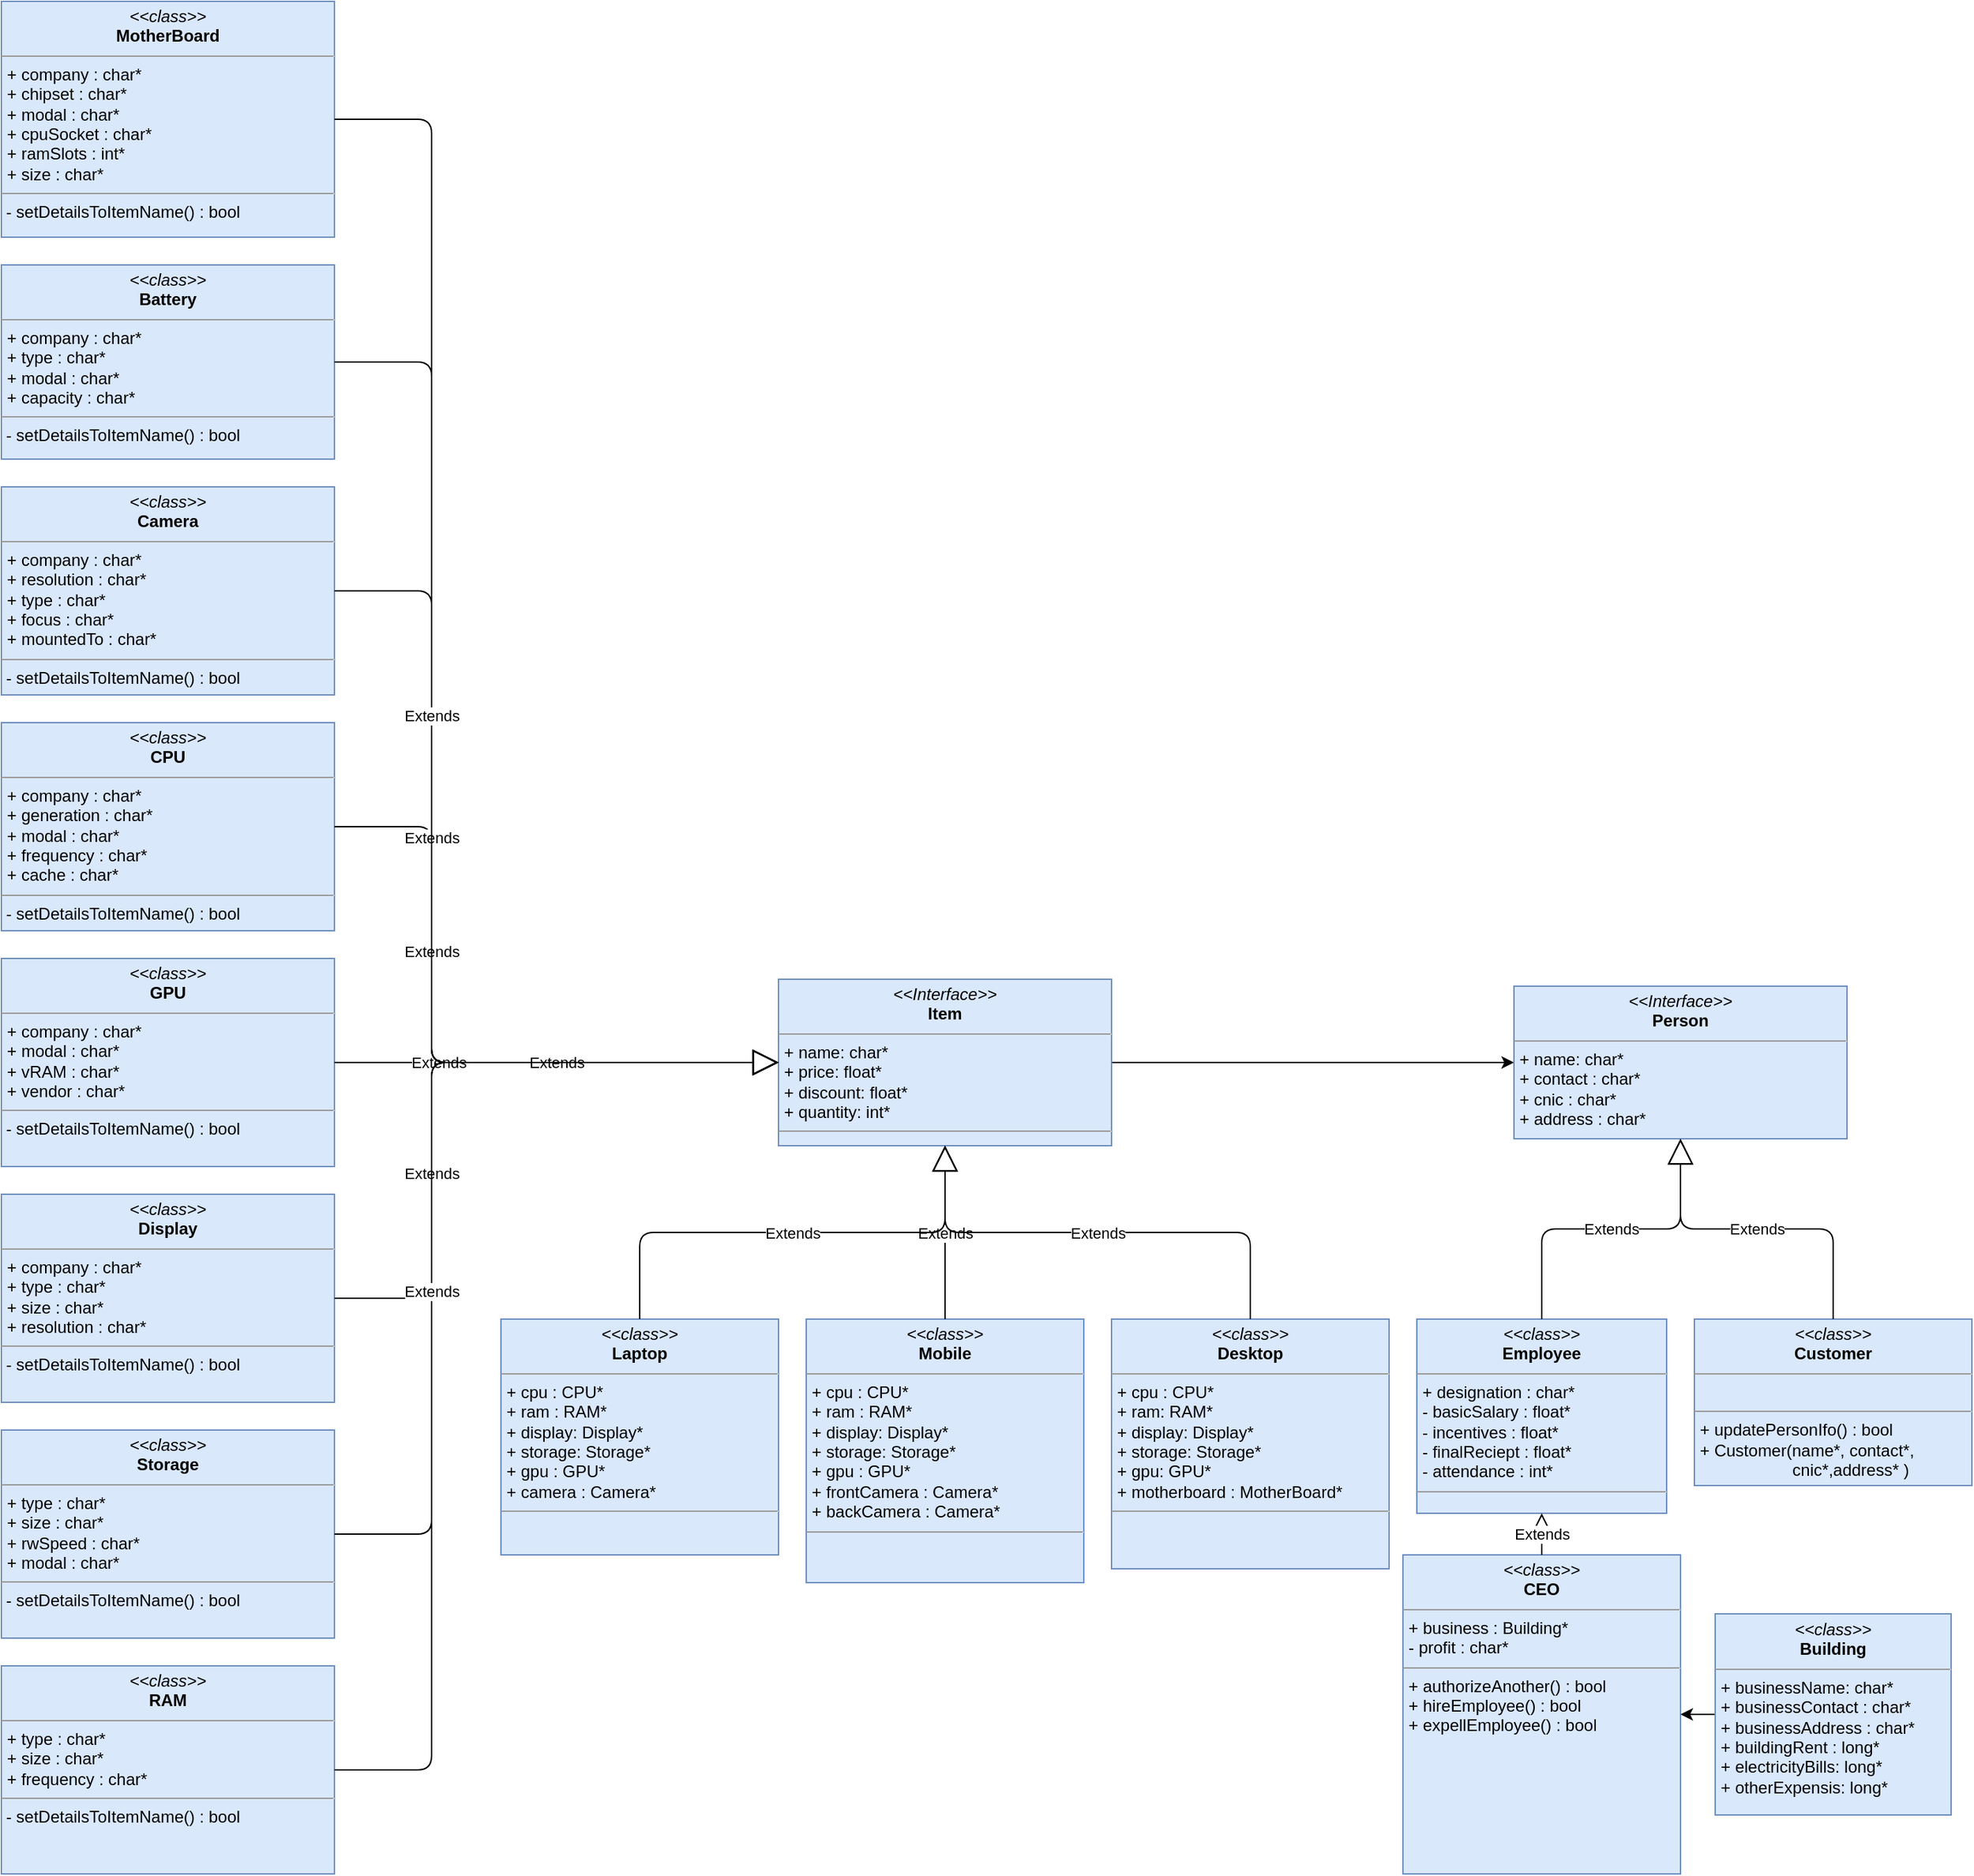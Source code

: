 <mxfile version="14.6.13" type="device"><diagram id="_i9trljm-mDhk97G6Zae" name="Page-1"><mxGraphModel dx="2020" dy="1428" grid="1" gridSize="10" guides="1" tooltips="1" connect="1" arrows="1" fold="1" page="1" pageScale="1" pageWidth="1100" pageHeight="850" math="0" shadow="0"><root><mxCell id="0"/><mxCell id="1" parent="0"/><mxCell id="l5L-TTUha--EH0ooDZq9-26" style="edgeStyle=orthogonalEdgeStyle;rounded=0;orthogonalLoop=1;jettySize=auto;html=1;" parent="1" source="l5L-TTUha--EH0ooDZq9-1" target="l5L-TTUha--EH0ooDZq9-13" edge="1"><mxGeometry relative="1" as="geometry"/></mxCell><mxCell id="l5L-TTUha--EH0ooDZq9-1" value="&lt;p style=&quot;margin: 0px ; margin-top: 4px ; text-align: center&quot;&gt;&lt;i&gt;&amp;lt;&amp;lt;Interface&amp;gt;&amp;gt;&lt;/i&gt;&lt;br&gt;&lt;b&gt;Item&lt;/b&gt;&lt;/p&gt;&lt;hr size=&quot;1&quot;&gt;&lt;p style=&quot;margin: 0px ; margin-left: 4px&quot;&gt;+ name: char*&lt;br&gt;+ price: float*&lt;/p&gt;&lt;p style=&quot;margin: 0px ; margin-left: 4px&quot;&gt;+ discount: float*&lt;/p&gt;&lt;p style=&quot;margin: 0px ; margin-left: 4px&quot;&gt;+ quantity: int*&lt;/p&gt;&lt;hr size=&quot;1&quot;&gt;" style="verticalAlign=top;align=left;overflow=fill;fontSize=12;fontFamily=Helvetica;html=1;fillColor=#dae8fc;strokeColor=#6c8ebf;" parent="1" vertex="1"><mxGeometry x="210" y="195" width="240" height="120" as="geometry"/></mxCell><mxCell id="l5L-TTUha--EH0ooDZq9-2" value="&lt;p style=&quot;margin: 0px ; margin-top: 4px ; text-align: center&quot;&gt;&lt;i&gt;&amp;lt;&amp;lt;class&amp;gt;&amp;gt;&lt;/i&gt;&lt;br&gt;&lt;b&gt;Laptop&lt;/b&gt;&lt;/p&gt;&lt;hr size=&quot;1&quot;&gt;&lt;p style=&quot;margin: 0px ; margin-left: 4px&quot;&gt;+ cpu : CPU*&lt;/p&gt;&lt;p style=&quot;margin: 0px ; margin-left: 4px&quot;&gt;+ ram : RAM*&lt;/p&gt;&lt;p style=&quot;margin: 0px ; margin-left: 4px&quot;&gt;+ display: Display*&lt;/p&gt;&lt;p style=&quot;margin: 0px ; margin-left: 4px&quot;&gt;+ storage: Storage*&lt;/p&gt;&lt;p style=&quot;margin: 0px ; margin-left: 4px&quot;&gt;+ gpu : GPU*&lt;/p&gt;&lt;p style=&quot;margin: 0px ; margin-left: 4px&quot;&gt;+ camera : Camera*&lt;/p&gt;&lt;hr size=&quot;1&quot;&gt;&lt;p style=&quot;margin: 0px ; margin-left: 4px&quot;&gt;&lt;br&gt;&lt;/p&gt;" style="verticalAlign=top;align=left;overflow=fill;fontSize=12;fontFamily=Helvetica;html=1;fillColor=#dae8fc;strokeColor=#6c8ebf;" parent="1" vertex="1"><mxGeometry x="10" y="440" width="200" height="170" as="geometry"/></mxCell><mxCell id="l5L-TTUha--EH0ooDZq9-6" value="&lt;p style=&quot;margin: 0px ; margin-top: 4px ; text-align: center&quot;&gt;&lt;i&gt;&amp;lt;&amp;lt;class&amp;gt;&amp;gt;&lt;/i&gt;&lt;br&gt;&lt;b&gt;Desktop&lt;/b&gt;&lt;/p&gt;&lt;hr size=&quot;1&quot;&gt;&lt;p style=&quot;margin: 0px ; margin-left: 4px&quot;&gt;+ cpu : CPU*&lt;br&gt;&lt;/p&gt;&lt;p style=&quot;margin: 0px ; margin-left: 4px&quot;&gt;+ ram: RAM*&lt;/p&gt;&lt;p style=&quot;margin: 0px ; margin-left: 4px&quot;&gt;+ display: Display*&lt;/p&gt;&lt;p style=&quot;margin: 0px ; margin-left: 4px&quot;&gt;+ storage: Storage*&lt;/p&gt;&lt;p style=&quot;margin: 0px ; margin-left: 4px&quot;&gt;+ gpu: GPU*&lt;/p&gt;&lt;p style=&quot;margin: 0px ; margin-left: 4px&quot;&gt;+ motherboard : MotherBoard*&lt;/p&gt;&lt;hr size=&quot;1&quot;&gt;&lt;p style=&quot;margin: 0px 0px 0px 4px&quot;&gt;&amp;nbsp;&lt;/p&gt;" style="verticalAlign=top;align=left;overflow=fill;fontSize=12;fontFamily=Helvetica;html=1;fillColor=#dae8fc;strokeColor=#6c8ebf;" parent="1" vertex="1"><mxGeometry x="450" y="440" width="200" height="180" as="geometry"/></mxCell><mxCell id="l5L-TTUha--EH0ooDZq9-7" value="&lt;p style=&quot;margin: 0px ; margin-top: 4px ; text-align: center&quot;&gt;&lt;i&gt;&amp;lt;&amp;lt;class&amp;gt;&amp;gt;&lt;/i&gt;&lt;br&gt;&lt;b&gt;Mobile&lt;/b&gt;&lt;/p&gt;&lt;hr size=&quot;1&quot;&gt;&lt;p style=&quot;margin: 0px ; margin-left: 4px&quot;&gt;+ cpu : CPU*&lt;br&gt;&lt;/p&gt;&lt;p style=&quot;margin: 0px ; margin-left: 4px&quot;&gt;+ ram : RAM*&lt;/p&gt;&lt;p style=&quot;margin: 0px ; margin-left: 4px&quot;&gt;+ display: Display*&lt;/p&gt;&lt;p style=&quot;margin: 0px ; margin-left: 4px&quot;&gt;+ storage: Storage*&lt;/p&gt;&lt;p style=&quot;margin: 0px ; margin-left: 4px&quot;&gt;+ gpu : GPU*&lt;/p&gt;&lt;p style=&quot;margin: 0px ; margin-left: 4px&quot;&gt;+ frontCamera : Camera*&lt;/p&gt;&lt;p style=&quot;margin: 0px ; margin-left: 4px&quot;&gt;+ backCamera : Camera*&lt;/p&gt;&lt;hr size=&quot;1&quot;&gt;&lt;p style=&quot;margin: 0px 0px 0px 4px&quot;&gt;&lt;br&gt;&lt;/p&gt;" style="verticalAlign=top;align=left;overflow=fill;fontSize=12;fontFamily=Helvetica;html=1;fillColor=#dae8fc;strokeColor=#6c8ebf;" parent="1" vertex="1"><mxGeometry x="230" y="440" width="200" height="190" as="geometry"/></mxCell><mxCell id="l5L-TTUha--EH0ooDZq9-13" value="&lt;p style=&quot;margin: 0px ; margin-top: 4px ; text-align: center&quot;&gt;&lt;i&gt;&amp;lt;&amp;lt;Interface&amp;gt;&amp;gt;&lt;/i&gt;&lt;br&gt;&lt;b&gt;Person&lt;/b&gt;&lt;/p&gt;&lt;hr size=&quot;1&quot;&gt;&lt;p style=&quot;margin: 0px ; margin-left: 4px&quot;&gt;+ name: char*&lt;br&gt;+ contact : char*&lt;/p&gt;&lt;p style=&quot;margin: 0px ; margin-left: 4px&quot;&gt;+ cnic : char*&lt;/p&gt;&lt;p style=&quot;margin: 0px ; margin-left: 4px&quot;&gt;+ address : char*&lt;/p&gt;" style="verticalAlign=top;align=left;overflow=fill;fontSize=12;fontFamily=Helvetica;html=1;fillColor=#dae8fc;strokeColor=#6c8ebf;" parent="1" vertex="1"><mxGeometry x="740" y="200" width="240" height="110" as="geometry"/></mxCell><mxCell id="l5L-TTUha--EH0ooDZq9-14" value="Extends" style="endArrow=block;endSize=16;endFill=0;html=1;" parent="1" source="l5L-TTUha--EH0ooDZq9-7" target="l5L-TTUha--EH0ooDZq9-1" edge="1"><mxGeometry width="160" relative="1" as="geometry"><mxPoint x="460" y="370" as="sourcePoint"/><mxPoint x="580" y="345" as="targetPoint"/></mxGeometry></mxCell><mxCell id="l5L-TTUha--EH0ooDZq9-15" value="Extends" style="endArrow=block;endSize=16;endFill=0;html=1;edgeStyle=orthogonalEdgeStyle;" parent="1" source="l5L-TTUha--EH0ooDZq9-6" target="l5L-TTUha--EH0ooDZq9-1" edge="1"><mxGeometry width="160" relative="1" as="geometry"><mxPoint x="460" y="370" as="sourcePoint"/><mxPoint x="620" y="370" as="targetPoint"/></mxGeometry></mxCell><mxCell id="l5L-TTUha--EH0ooDZq9-16" value="Extends" style="endArrow=block;endSize=16;endFill=0;html=1;edgeStyle=elbowEdgeStyle;elbow=vertical;" parent="1" source="l5L-TTUha--EH0ooDZq9-2" target="l5L-TTUha--EH0ooDZq9-1" edge="1"><mxGeometry width="160" relative="1" as="geometry"><mxPoint x="460" y="515.909" as="sourcePoint"/><mxPoint x="381.017" y="410" as="targetPoint"/></mxGeometry></mxCell><mxCell id="l5L-TTUha--EH0ooDZq9-18" value="&lt;p style=&quot;margin: 0px ; margin-top: 4px ; text-align: center&quot;&gt;&lt;i&gt;&amp;lt;&amp;lt;class&amp;gt;&amp;gt;&lt;/i&gt;&lt;br&gt;&lt;b&gt;Employee&lt;/b&gt;&lt;/p&gt;&lt;hr size=&quot;1&quot;&gt;&lt;p style=&quot;margin: 0px ; margin-left: 4px&quot;&gt;+ designation : char*&lt;br&gt;&lt;/p&gt;&lt;p style=&quot;margin: 0px ; margin-left: 4px&quot;&gt;- basicSalary : float*&lt;/p&gt;&lt;p style=&quot;margin: 0px ; margin-left: 4px&quot;&gt;- incentives : float*&lt;/p&gt;&lt;p style=&quot;margin: 0px ; margin-left: 4px&quot;&gt;- finalReciept : float*&lt;/p&gt;&lt;p style=&quot;margin: 0px ; margin-left: 4px&quot;&gt;- attendance : int*&lt;/p&gt;&lt;hr size=&quot;1&quot;&gt;&lt;p style=&quot;margin: 0px ; margin-left: 4px&quot;&gt;&lt;br&gt;&lt;/p&gt;" style="verticalAlign=top;align=left;overflow=fill;fontSize=12;fontFamily=Helvetica;html=1;fillColor=#dae8fc;strokeColor=#6c8ebf;" parent="1" vertex="1"><mxGeometry x="670" y="440" width="180" height="140" as="geometry"/></mxCell><mxCell id="l5L-TTUha--EH0ooDZq9-19" value="Extends" style="endArrow=block;endSize=16;endFill=0;html=1;edgeStyle=orthogonalEdgeStyle;" parent="1" source="l5L-TTUha--EH0ooDZq9-18" target="l5L-TTUha--EH0ooDZq9-13" edge="1"><mxGeometry width="160" relative="1" as="geometry"><mxPoint x="560" y="450" as="sourcePoint"/><mxPoint x="340" y="370" as="targetPoint"/></mxGeometry></mxCell><mxCell id="l5L-TTUha--EH0ooDZq9-20" value="&lt;p style=&quot;margin: 0px ; margin-top: 4px ; text-align: center&quot;&gt;&lt;i&gt;&amp;lt;&amp;lt;class&amp;gt;&amp;gt;&lt;/i&gt;&lt;br&gt;&lt;b&gt;Customer&lt;/b&gt;&lt;/p&gt;&lt;hr size=&quot;1&quot;&gt;&lt;p style=&quot;margin: 0px ; margin-left: 4px&quot;&gt;&lt;br&gt;&lt;/p&gt;&lt;hr size=&quot;1&quot;&gt;&lt;p style=&quot;margin: 0px ; margin-left: 4px&quot;&gt;+ updatePersonIfo() : bool&lt;/p&gt;&lt;p style=&quot;margin: 0px ; margin-left: 4px&quot;&gt;+ Customer(name*, contact*,&amp;nbsp;&lt;/p&gt;&lt;p style=&quot;margin: 0px ; margin-left: 4px&quot;&gt;&amp;nbsp; &amp;nbsp; &amp;nbsp; &amp;nbsp; &amp;nbsp; &amp;nbsp; &amp;nbsp; &amp;nbsp; &amp;nbsp; &amp;nbsp; cnic*,address* )&lt;/p&gt;" style="verticalAlign=top;align=left;overflow=fill;fontSize=12;fontFamily=Helvetica;html=1;fillColor=#dae8fc;strokeColor=#6c8ebf;" parent="1" vertex="1"><mxGeometry x="870" y="440" width="200" height="120" as="geometry"/></mxCell><mxCell id="l5L-TTUha--EH0ooDZq9-21" value="Extends" style="endArrow=block;endSize=16;endFill=0;html=1;edgeStyle=orthogonalEdgeStyle;" parent="1" source="l5L-TTUha--EH0ooDZq9-20" target="l5L-TTUha--EH0ooDZq9-13" edge="1"><mxGeometry width="160" relative="1" as="geometry"><mxPoint x="780" y="450" as="sourcePoint"/><mxPoint x="980" y="370" as="targetPoint"/></mxGeometry></mxCell><mxCell id="l5L-TTUha--EH0ooDZq9-22" value="&lt;p style=&quot;margin: 0px ; margin-top: 4px ; text-align: center&quot;&gt;&lt;i&gt;&amp;lt;&amp;lt;class&amp;gt;&amp;gt;&lt;/i&gt;&lt;br&gt;&lt;b&gt;CEO&lt;/b&gt;&lt;/p&gt;&lt;hr size=&quot;1&quot;&gt;&lt;p style=&quot;margin: 0px ; margin-left: 4px&quot;&gt;+ business : Building*&lt;/p&gt;&lt;p style=&quot;margin: 0px ; margin-left: 4px&quot;&gt;- profit : char*&lt;/p&gt;&lt;hr size=&quot;1&quot;&gt;&lt;p style=&quot;margin: 0px ; margin-left: 4px&quot;&gt;+ authorizeAnother() : bool&lt;/p&gt;&lt;p style=&quot;margin: 0px ; margin-left: 4px&quot;&gt;+ hireEmployee() : bool&lt;/p&gt;&lt;p style=&quot;margin: 0px ; margin-left: 4px&quot;&gt;+ expellEmployee() : bool&lt;/p&gt;" style="verticalAlign=top;align=left;overflow=fill;fontSize=12;fontFamily=Helvetica;html=1;fillColor=#dae8fc;strokeColor=#6c8ebf;" parent="1" vertex="1"><mxGeometry x="660" y="610" width="200" height="230" as="geometry"/></mxCell><mxCell id="l5L-TTUha--EH0ooDZq9-23" value="Extends" style="endArrow=block;endSize=16;endFill=0;html=1;edgeStyle=orthogonalEdgeStyle;" parent="1" source="l5L-TTUha--EH0ooDZq9-22" target="l5L-TTUha--EH0ooDZq9-18" edge="1"><mxGeometry width="160" relative="1" as="geometry"><mxPoint x="890" y="580" as="sourcePoint"/><mxPoint x="980" y="370" as="targetPoint"/></mxGeometry></mxCell><mxCell id="l5L-TTUha--EH0ooDZq9-25" style="edgeStyle=orthogonalEdgeStyle;rounded=0;orthogonalLoop=1;jettySize=auto;html=1;" parent="1" source="l5L-TTUha--EH0ooDZq9-24" target="l5L-TTUha--EH0ooDZq9-22" edge="1"><mxGeometry relative="1" as="geometry"/></mxCell><mxCell id="l5L-TTUha--EH0ooDZq9-24" value="&lt;p style=&quot;margin: 0px ; margin-top: 4px ; text-align: center&quot;&gt;&lt;i&gt;&amp;lt;&amp;lt;class&amp;gt;&amp;gt;&lt;/i&gt;&lt;br&gt;&lt;b&gt;Building&lt;/b&gt;&lt;/p&gt;&lt;hr size=&quot;1&quot;&gt;&lt;p style=&quot;margin: 0px ; margin-left: 4px&quot;&gt;+ businessName: char*&lt;br&gt;+ businessContact : char*&lt;/p&gt;&lt;p style=&quot;margin: 0px ; margin-left: 4px&quot;&gt;+ businessAddress : char*&lt;/p&gt;&lt;p style=&quot;margin: 0px ; margin-left: 4px&quot;&gt;+ buildingRent : long*&lt;/p&gt;&lt;p style=&quot;margin: 0px ; margin-left: 4px&quot;&gt;+ electricityBills: long*&lt;/p&gt;&lt;p style=&quot;margin: 0px ; margin-left: 4px&quot;&gt;+ otherExpensis: long*&lt;/p&gt;" style="verticalAlign=top;align=left;overflow=fill;fontSize=12;fontFamily=Helvetica;html=1;fillColor=#dae8fc;strokeColor=#6c8ebf;" parent="1" vertex="1"><mxGeometry x="885" y="652.5" width="170" height="145" as="geometry"/></mxCell><mxCell id="4iBAyIgaBosW6M_14Do5-1" value="&lt;p style=&quot;margin: 0px ; margin-top: 4px ; text-align: center&quot;&gt;&lt;i&gt;&amp;lt;&amp;lt;class&amp;gt;&amp;gt;&lt;/i&gt;&lt;br&gt;&lt;b&gt;CPU&lt;/b&gt;&lt;/p&gt;&lt;hr size=&quot;1&quot;&gt;&lt;p style=&quot;margin: 0px ; margin-left: 4px&quot;&gt;&lt;span&gt;+ company : char*&lt;/span&gt;&lt;br&gt;&lt;/p&gt;&lt;p style=&quot;margin: 0px ; margin-left: 4px&quot;&gt;+ generation : char*&lt;/p&gt;&lt;p style=&quot;margin: 0px ; margin-left: 4px&quot;&gt;+ modal : char*&lt;/p&gt;&lt;p style=&quot;margin: 0px ; margin-left: 4px&quot;&gt;+ frequency : char*&lt;/p&gt;&lt;p style=&quot;margin: 0px ; margin-left: 4px&quot;&gt;+ cache : char*&lt;/p&gt;&lt;hr size=&quot;1&quot;&gt;&amp;nbsp;- setDetailsToItemName() : bool" style="verticalAlign=top;align=left;overflow=fill;fontSize=12;fontFamily=Helvetica;html=1;fillColor=#dae8fc;strokeColor=#6c8ebf;" vertex="1" parent="1"><mxGeometry x="-350" y="10" width="240" height="150" as="geometry"/></mxCell><mxCell id="4iBAyIgaBosW6M_14Do5-3" value="&lt;p style=&quot;margin: 0px ; margin-top: 4px ; text-align: center&quot;&gt;&lt;i&gt;&amp;lt;&amp;lt;class&amp;gt;&amp;gt;&lt;/i&gt;&lt;br&gt;&lt;b&gt;GPU&lt;/b&gt;&lt;/p&gt;&lt;hr size=&quot;1&quot;&gt;&lt;p style=&quot;margin: 0px ; margin-left: 4px&quot;&gt;&lt;span&gt;+ company : char*&lt;/span&gt;&lt;/p&gt;&lt;p style=&quot;margin: 0px ; margin-left: 4px&quot;&gt;+ modal : char*&lt;/p&gt;&lt;p style=&quot;margin: 0px ; margin-left: 4px&quot;&gt;+ vRAM : char*&lt;br&gt;&lt;/p&gt;&lt;p style=&quot;margin: 0px ; margin-left: 4px&quot;&gt;+ vendor : char*&lt;/p&gt;&lt;hr size=&quot;1&quot;&gt;&amp;nbsp;- setDetailsToItemName() : bool" style="verticalAlign=top;align=left;overflow=fill;fontSize=12;fontFamily=Helvetica;html=1;fillColor=#dae8fc;strokeColor=#6c8ebf;" vertex="1" parent="1"><mxGeometry x="-350" y="180" width="240" height="150" as="geometry"/></mxCell><mxCell id="4iBAyIgaBosW6M_14Do5-4" value="&lt;p style=&quot;margin: 0px ; margin-top: 4px ; text-align: center&quot;&gt;&lt;i&gt;&amp;lt;&amp;lt;class&amp;gt;&amp;gt;&lt;/i&gt;&lt;br&gt;&lt;b&gt;Display&lt;/b&gt;&lt;/p&gt;&lt;hr size=&quot;1&quot;&gt;&lt;p style=&quot;margin: 0px ; margin-left: 4px&quot;&gt;&lt;span&gt;+ company : char*&lt;/span&gt;&lt;/p&gt;&lt;p style=&quot;margin: 0px ; margin-left: 4px&quot;&gt;+ type : char*&lt;/p&gt;&lt;p style=&quot;margin: 0px ; margin-left: 4px&quot;&gt;+ size : char*&lt;br&gt;&lt;/p&gt;&lt;p style=&quot;margin: 0px ; margin-left: 4px&quot;&gt;+ resolution : char*&lt;/p&gt;&lt;hr size=&quot;1&quot;&gt;&amp;nbsp;- setDetailsToItemName() : bool" style="verticalAlign=top;align=left;overflow=fill;fontSize=12;fontFamily=Helvetica;html=1;fillColor=#dae8fc;strokeColor=#6c8ebf;" vertex="1" parent="1"><mxGeometry x="-350" y="350" width="240" height="150" as="geometry"/></mxCell><mxCell id="4iBAyIgaBosW6M_14Do5-5" value="&lt;p style=&quot;margin: 0px ; margin-top: 4px ; text-align: center&quot;&gt;&lt;i&gt;&amp;lt;&amp;lt;class&amp;gt;&amp;gt;&lt;/i&gt;&lt;br&gt;&lt;b&gt;Storage&lt;/b&gt;&lt;/p&gt;&lt;hr size=&quot;1&quot;&gt;&lt;p style=&quot;margin: 0px ; margin-left: 4px&quot;&gt;&lt;span&gt;+ type : char*&lt;/span&gt;&lt;br&gt;&lt;/p&gt;&lt;p style=&quot;margin: 0px ; margin-left: 4px&quot;&gt;+ size : char*&lt;br&gt;&lt;/p&gt;&lt;p style=&quot;margin: 0px ; margin-left: 4px&quot;&gt;+ rwSpeed : char*&lt;/p&gt;&lt;p style=&quot;margin: 0px ; margin-left: 4px&quot;&gt;+ modal : char*&lt;/p&gt;&lt;hr size=&quot;1&quot;&gt;&amp;nbsp;- setDetailsToItemName() : bool" style="verticalAlign=top;align=left;overflow=fill;fontSize=12;fontFamily=Helvetica;html=1;fillColor=#dae8fc;strokeColor=#6c8ebf;" vertex="1" parent="1"><mxGeometry x="-350" y="520" width="240" height="150" as="geometry"/></mxCell><mxCell id="4iBAyIgaBosW6M_14Do5-6" value="&lt;p style=&quot;margin: 0px ; margin-top: 4px ; text-align: center&quot;&gt;&lt;i&gt;&amp;lt;&amp;lt;class&amp;gt;&amp;gt;&lt;/i&gt;&lt;br&gt;&lt;b&gt;RAM&lt;/b&gt;&lt;/p&gt;&lt;hr size=&quot;1&quot;&gt;&lt;p style=&quot;margin: 0px ; margin-left: 4px&quot;&gt;&lt;span&gt;+ type : char*&lt;/span&gt;&lt;br&gt;&lt;/p&gt;&lt;p style=&quot;margin: 0px ; margin-left: 4px&quot;&gt;+ size : char*&lt;br&gt;&lt;/p&gt;&lt;p style=&quot;margin: 0px ; margin-left: 4px&quot;&gt;+ frequency : char*&lt;/p&gt;&lt;hr size=&quot;1&quot;&gt;&amp;nbsp;- setDetailsToItemName() : bool" style="verticalAlign=top;align=left;overflow=fill;fontSize=12;fontFamily=Helvetica;html=1;fillColor=#dae8fc;strokeColor=#6c8ebf;" vertex="1" parent="1"><mxGeometry x="-350" y="690" width="240" height="150" as="geometry"/></mxCell><mxCell id="4iBAyIgaBosW6M_14Do5-7" value="Extends" style="endArrow=block;endSize=16;endFill=0;html=1;edgeStyle=elbowEdgeStyle;" edge="1" parent="1" source="4iBAyIgaBosW6M_14Do5-1" target="l5L-TTUha--EH0ooDZq9-1"><mxGeometry width="160" relative="1" as="geometry"><mxPoint x="-60" y="305" as="sourcePoint"/><mxPoint x="160" y="175" as="targetPoint"/><Array as="points"><mxPoint x="-40" y="170"/></Array></mxGeometry></mxCell><mxCell id="4iBAyIgaBosW6M_14Do5-8" value="Extends" style="endArrow=block;endSize=16;endFill=0;html=1;edgeStyle=elbowEdgeStyle;" edge="1" parent="1" source="4iBAyIgaBosW6M_14Do5-3" target="l5L-TTUha--EH0ooDZq9-1"><mxGeometry width="160" relative="1" as="geometry"><mxPoint x="-100" y="95" as="sourcePoint"/><mxPoint x="220" y="260" as="targetPoint"/></mxGeometry></mxCell><mxCell id="4iBAyIgaBosW6M_14Do5-9" value="Extends" style="endArrow=block;endSize=16;endFill=0;html=1;edgeStyle=elbowEdgeStyle;" edge="1" parent="1" source="4iBAyIgaBosW6M_14Do5-4" target="l5L-TTUha--EH0ooDZq9-1"><mxGeometry width="160" relative="1" as="geometry"><mxPoint x="-100" y="265" as="sourcePoint"/><mxPoint x="220" y="260" as="targetPoint"/><Array as="points"><mxPoint x="-40" y="340"/></Array></mxGeometry></mxCell><mxCell id="4iBAyIgaBosW6M_14Do5-10" value="Extends" style="endArrow=block;endSize=16;endFill=0;html=1;edgeStyle=elbowEdgeStyle;" edge="1" parent="1" source="4iBAyIgaBosW6M_14Do5-5" target="l5L-TTUha--EH0ooDZq9-1"><mxGeometry width="160" relative="1" as="geometry"><mxPoint x="-90" y="275" as="sourcePoint"/><mxPoint x="230" y="270" as="targetPoint"/><Array as="points"><mxPoint x="-40" y="430"/></Array></mxGeometry></mxCell><mxCell id="4iBAyIgaBosW6M_14Do5-11" value="Extends" style="endArrow=block;endSize=16;endFill=0;html=1;edgeStyle=elbowEdgeStyle;" edge="1" parent="1" source="4iBAyIgaBosW6M_14Do5-6" target="l5L-TTUha--EH0ooDZq9-1"><mxGeometry width="160" relative="1" as="geometry"><mxPoint x="-80" y="285" as="sourcePoint"/><mxPoint x="240" y="280" as="targetPoint"/><Array as="points"><mxPoint x="-40" y="520"/></Array></mxGeometry></mxCell><mxCell id="4iBAyIgaBosW6M_14Do5-17" value="&lt;p style=&quot;margin: 0px ; margin-top: 4px ; text-align: center&quot;&gt;&lt;i&gt;&amp;lt;&amp;lt;class&amp;gt;&amp;gt;&lt;/i&gt;&lt;br&gt;&lt;b&gt;Camera&lt;/b&gt;&lt;/p&gt;&lt;hr size=&quot;1&quot;&gt;&lt;p style=&quot;margin: 0px ; margin-left: 4px&quot;&gt;&lt;span&gt;+ company : char*&lt;/span&gt;&lt;br&gt;&lt;/p&gt;&lt;p style=&quot;margin: 0px ; margin-left: 4px&quot;&gt;+ resolution : char*&amp;nbsp;&lt;br&gt;&lt;/p&gt;&lt;p style=&quot;margin: 0px ; margin-left: 4px&quot;&gt;+ type : char*&lt;/p&gt;&lt;p style=&quot;margin: 0px ; margin-left: 4px&quot;&gt;+ focus : char*&lt;/p&gt;&lt;p style=&quot;margin: 0px ; margin-left: 4px&quot;&gt;+ mountedTo : char*&lt;/p&gt;&lt;hr size=&quot;1&quot;&gt;&amp;nbsp;- setDetailsToItemName() : bool" style="verticalAlign=top;align=left;overflow=fill;fontSize=12;fontFamily=Helvetica;html=1;fillColor=#dae8fc;strokeColor=#6c8ebf;" vertex="1" parent="1"><mxGeometry x="-350" y="-160" width="240" height="150" as="geometry"/></mxCell><mxCell id="4iBAyIgaBosW6M_14Do5-18" value="&lt;p style=&quot;margin: 0px ; margin-top: 4px ; text-align: center&quot;&gt;&lt;i&gt;&amp;lt;&amp;lt;class&amp;gt;&amp;gt;&lt;/i&gt;&lt;br&gt;&lt;b&gt;Battery&lt;/b&gt;&lt;/p&gt;&lt;hr size=&quot;1&quot;&gt;&lt;p style=&quot;margin: 0px ; margin-left: 4px&quot;&gt;&lt;span&gt;+ company : char*&lt;/span&gt;&lt;span&gt;&amp;nbsp;&lt;/span&gt;&lt;/p&gt;&lt;p style=&quot;margin: 0px ; margin-left: 4px&quot;&gt;+ type : char*&lt;/p&gt;&lt;p style=&quot;margin: 0px ; margin-left: 4px&quot;&gt;+ modal : char*&lt;br&gt;&lt;/p&gt;&lt;p style=&quot;margin: 0px ; margin-left: 4px&quot;&gt;+ capacity : char*&lt;/p&gt;&lt;hr size=&quot;1&quot;&gt;&amp;nbsp;- setDetailsToItemName() : bool" style="verticalAlign=top;align=left;overflow=fill;fontSize=12;fontFamily=Helvetica;html=1;fillColor=#dae8fc;strokeColor=#6c8ebf;" vertex="1" parent="1"><mxGeometry x="-350" y="-320" width="240" height="140" as="geometry"/></mxCell><mxCell id="4iBAyIgaBosW6M_14Do5-19" value="Extends" style="endArrow=block;endSize=16;endFill=0;html=1;edgeStyle=elbowEdgeStyle;" edge="1" parent="1" source="4iBAyIgaBosW6M_14Do5-18" target="l5L-TTUha--EH0ooDZq9-1"><mxGeometry width="160" relative="1" as="geometry"><mxPoint x="-100" y="95" as="sourcePoint"/><mxPoint x="220" y="265" as="targetPoint"/><Array as="points"><mxPoint x="-40"/></Array></mxGeometry></mxCell><mxCell id="4iBAyIgaBosW6M_14Do5-20" value="Extends" style="endArrow=block;endSize=16;endFill=0;html=1;edgeStyle=elbowEdgeStyle;" edge="1" parent="1" source="4iBAyIgaBosW6M_14Do5-17" target="l5L-TTUha--EH0ooDZq9-1"><mxGeometry width="160" relative="1" as="geometry"><mxPoint x="-90" y="105" as="sourcePoint"/><mxPoint x="230" y="275" as="targetPoint"/><Array as="points"><mxPoint x="-40" y="90"/><mxPoint x="-20" y="190"/></Array></mxGeometry></mxCell><mxCell id="4iBAyIgaBosW6M_14Do5-21" value="&lt;p style=&quot;margin: 0px ; margin-top: 4px ; text-align: center&quot;&gt;&lt;i&gt;&amp;lt;&amp;lt;class&amp;gt;&amp;gt;&lt;/i&gt;&lt;br&gt;&lt;b&gt;MotherBoard&lt;/b&gt;&lt;/p&gt;&lt;hr size=&quot;1&quot;&gt;&lt;p style=&quot;margin: 0px ; margin-left: 4px&quot;&gt;&lt;span&gt;+ company : char*&lt;/span&gt;&lt;span&gt;&amp;nbsp;&lt;/span&gt;&lt;/p&gt;&lt;p style=&quot;margin: 0px ; margin-left: 4px&quot;&gt;+ chipset : char*&lt;/p&gt;&lt;p style=&quot;margin: 0px ; margin-left: 4px&quot;&gt;+ modal : char*&lt;br&gt;&lt;/p&gt;&lt;p style=&quot;margin: 0px ; margin-left: 4px&quot;&gt;+ cpuSocket : char*&lt;/p&gt;&lt;p style=&quot;margin: 0px ; margin-left: 4px&quot;&gt;+ ramSlots : int*&lt;/p&gt;&lt;p style=&quot;margin: 0px ; margin-left: 4px&quot;&gt;+ size : char*&lt;/p&gt;&lt;hr size=&quot;1&quot;&gt;&amp;nbsp;- setDetailsToItemName() : bool" style="verticalAlign=top;align=left;overflow=fill;fontSize=12;fontFamily=Helvetica;html=1;fillColor=#dae8fc;strokeColor=#6c8ebf;" vertex="1" parent="1"><mxGeometry x="-350" y="-510" width="240" height="170" as="geometry"/></mxCell><mxCell id="4iBAyIgaBosW6M_14Do5-22" value="Extends" style="endArrow=block;endSize=16;endFill=0;html=1;edgeStyle=elbowEdgeStyle;" edge="1" parent="1" source="4iBAyIgaBosW6M_14Do5-21" target="l5L-TTUha--EH0ooDZq9-1"><mxGeometry width="160" relative="1" as="geometry"><mxPoint x="-100" y="-245" as="sourcePoint"/><mxPoint x="220" y="265" as="targetPoint"/><Array as="points"><mxPoint x="-40" y="-80"/></Array></mxGeometry></mxCell></root></mxGraphModel></diagram></mxfile>